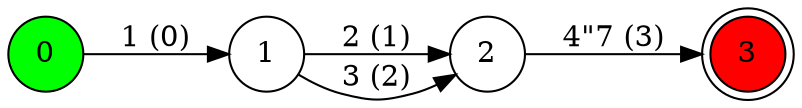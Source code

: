 digraph G {
rankdir = LR
node [shape = circle]
0[style=filled, fillcolor=green]
3[shape = doublecircle, style=filled, fillcolor=red]
{ rank=same; 0 }
{ rank=min; 0 }
{ rank=same; 3 }
{ rank=max; 3 }
0 -> 1 [label="1 (0)"]; 
1 -> 2 [label="2 (1)"]; 
1 -> 2 [label="3 (2)"]; 
2 -> 3 [label="4\"7 (3)"]; 

}